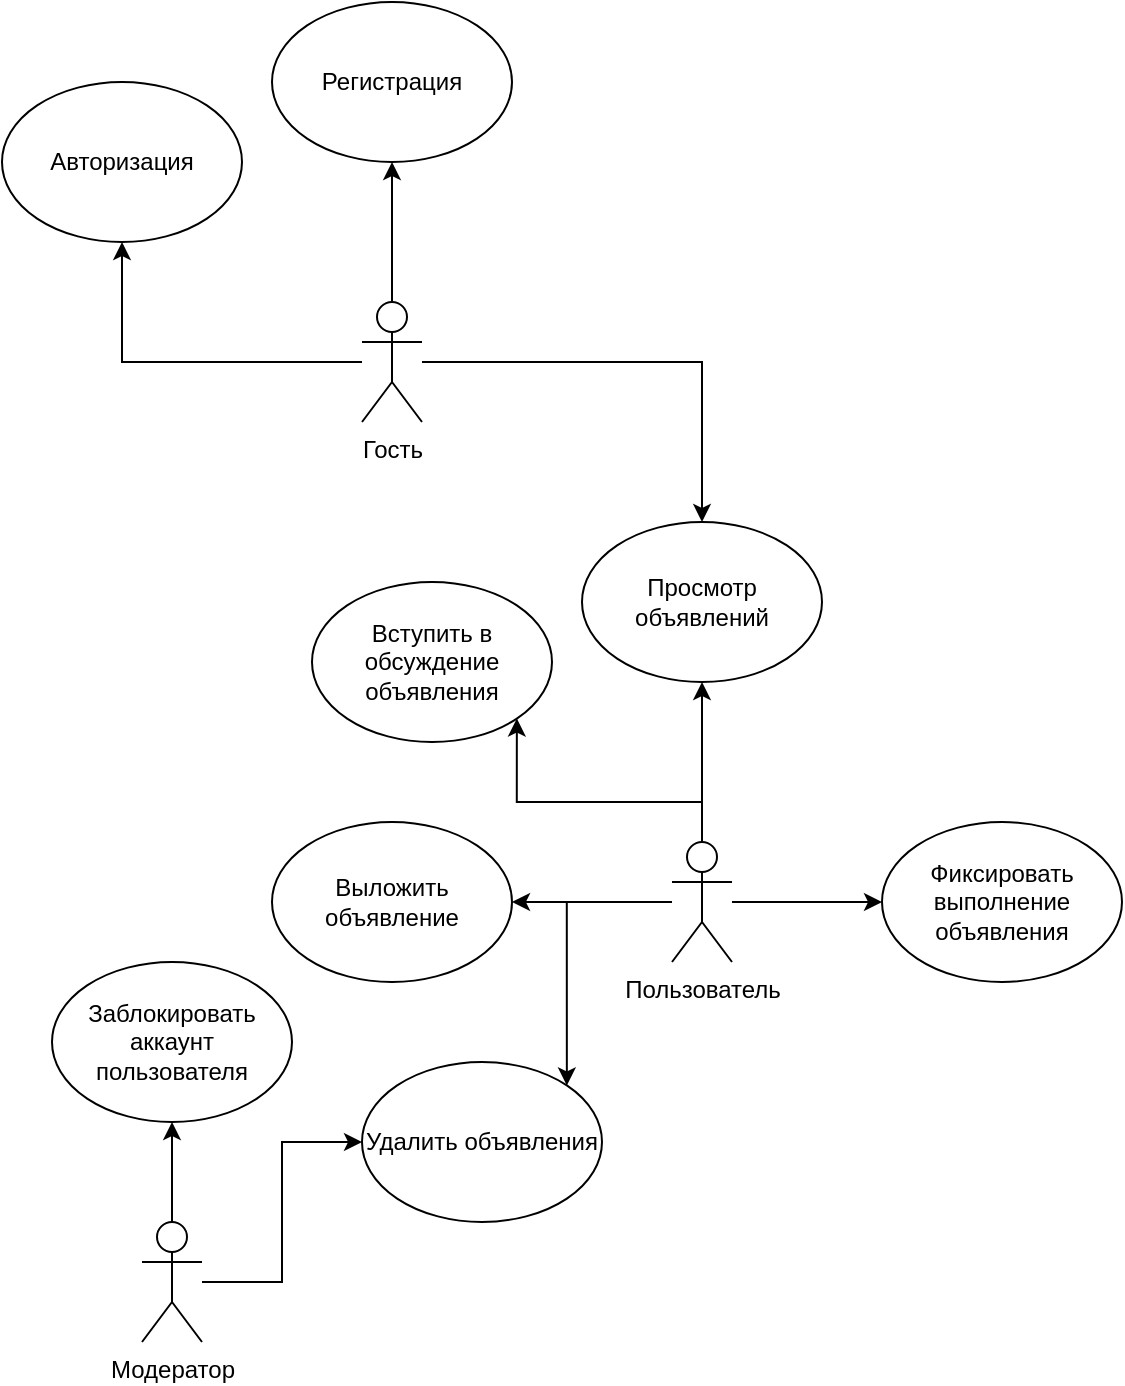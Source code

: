 <mxfile version="24.0.2" type="device">
  <diagram name="Page-1" id="SRbtJGXbbrof5EBFA-Zn">
    <mxGraphModel dx="954" dy="615" grid="1" gridSize="10" guides="1" tooltips="1" connect="1" arrows="1" fold="1" page="1" pageScale="1" pageWidth="850" pageHeight="1100" math="0" shadow="0">
      <root>
        <mxCell id="0" />
        <mxCell id="1" parent="0" />
        <mxCell id="zD-NKAqnjIdykChrrDzF-16" style="edgeStyle=orthogonalEdgeStyle;rounded=0;orthogonalLoop=1;jettySize=auto;html=1;entryX=0.5;entryY=1;entryDx=0;entryDy=0;" parent="1" source="zD-NKAqnjIdykChrrDzF-1" target="zD-NKAqnjIdykChrrDzF-10" edge="1">
          <mxGeometry relative="1" as="geometry" />
        </mxCell>
        <mxCell id="zD-NKAqnjIdykChrrDzF-17" style="edgeStyle=orthogonalEdgeStyle;rounded=0;orthogonalLoop=1;jettySize=auto;html=1;" parent="1" source="zD-NKAqnjIdykChrrDzF-1" target="zD-NKAqnjIdykChrrDzF-9" edge="1">
          <mxGeometry relative="1" as="geometry" />
        </mxCell>
        <mxCell id="zD-NKAqnjIdykChrrDzF-19" style="edgeStyle=orthogonalEdgeStyle;rounded=0;orthogonalLoop=1;jettySize=auto;html=1;entryX=0.5;entryY=0;entryDx=0;entryDy=0;" parent="1" source="zD-NKAqnjIdykChrrDzF-1" target="zD-NKAqnjIdykChrrDzF-11" edge="1">
          <mxGeometry relative="1" as="geometry" />
        </mxCell>
        <mxCell id="zD-NKAqnjIdykChrrDzF-1" value="Гость" style="shape=umlActor;verticalLabelPosition=bottom;verticalAlign=top;html=1;outlineConnect=0;" parent="1" vertex="1">
          <mxGeometry x="390" y="150" width="30" height="60" as="geometry" />
        </mxCell>
        <mxCell id="zD-NKAqnjIdykChrrDzF-20" style="edgeStyle=orthogonalEdgeStyle;rounded=0;orthogonalLoop=1;jettySize=auto;html=1;exitX=0.5;exitY=0;exitDx=0;exitDy=0;exitPerimeter=0;entryX=0.5;entryY=1;entryDx=0;entryDy=0;" parent="1" source="zD-NKAqnjIdykChrrDzF-7" target="zD-NKAqnjIdykChrrDzF-11" edge="1">
          <mxGeometry relative="1" as="geometry" />
        </mxCell>
        <mxCell id="zD-NKAqnjIdykChrrDzF-22" style="edgeStyle=orthogonalEdgeStyle;rounded=0;orthogonalLoop=1;jettySize=auto;html=1;" parent="1" source="zD-NKAqnjIdykChrrDzF-7" target="zD-NKAqnjIdykChrrDzF-21" edge="1">
          <mxGeometry relative="1" as="geometry" />
        </mxCell>
        <mxCell id="zD-NKAqnjIdykChrrDzF-25" style="edgeStyle=orthogonalEdgeStyle;rounded=0;orthogonalLoop=1;jettySize=auto;html=1;entryX=1;entryY=1;entryDx=0;entryDy=0;" parent="1" source="zD-NKAqnjIdykChrrDzF-7" target="zD-NKAqnjIdykChrrDzF-23" edge="1">
          <mxGeometry relative="1" as="geometry">
            <Array as="points">
              <mxPoint x="560" y="400" />
              <mxPoint x="467" y="400" />
            </Array>
          </mxGeometry>
        </mxCell>
        <mxCell id="zD-NKAqnjIdykChrrDzF-27" style="edgeStyle=orthogonalEdgeStyle;rounded=0;orthogonalLoop=1;jettySize=auto;html=1;entryX=1;entryY=0;entryDx=0;entryDy=0;" parent="1" source="zD-NKAqnjIdykChrrDzF-7" target="zD-NKAqnjIdykChrrDzF-26" edge="1">
          <mxGeometry relative="1" as="geometry" />
        </mxCell>
        <mxCell id="zD-NKAqnjIdykChrrDzF-30" style="edgeStyle=orthogonalEdgeStyle;rounded=0;orthogonalLoop=1;jettySize=auto;html=1;entryX=0;entryY=0.5;entryDx=0;entryDy=0;" parent="1" source="zD-NKAqnjIdykChrrDzF-7" target="zD-NKAqnjIdykChrrDzF-28" edge="1">
          <mxGeometry relative="1" as="geometry" />
        </mxCell>
        <mxCell id="zD-NKAqnjIdykChrrDzF-7" value="Пользователь" style="shape=umlActor;verticalLabelPosition=bottom;verticalAlign=top;html=1;outlineConnect=0;" parent="1" vertex="1">
          <mxGeometry x="545" y="420" width="30" height="60" as="geometry" />
        </mxCell>
        <mxCell id="zD-NKAqnjIdykChrrDzF-31" style="edgeStyle=orthogonalEdgeStyle;rounded=0;orthogonalLoop=1;jettySize=auto;html=1;entryX=0;entryY=0.5;entryDx=0;entryDy=0;" parent="1" source="zD-NKAqnjIdykChrrDzF-8" target="zD-NKAqnjIdykChrrDzF-26" edge="1">
          <mxGeometry relative="1" as="geometry" />
        </mxCell>
        <mxCell id="zD-NKAqnjIdykChrrDzF-33" style="edgeStyle=orthogonalEdgeStyle;rounded=0;orthogonalLoop=1;jettySize=auto;html=1;entryX=0.5;entryY=1;entryDx=0;entryDy=0;" parent="1" source="zD-NKAqnjIdykChrrDzF-8" target="zD-NKAqnjIdykChrrDzF-32" edge="1">
          <mxGeometry relative="1" as="geometry" />
        </mxCell>
        <mxCell id="zD-NKAqnjIdykChrrDzF-8" value="Модератор" style="shape=umlActor;verticalLabelPosition=bottom;verticalAlign=top;html=1;outlineConnect=0;" parent="1" vertex="1">
          <mxGeometry x="280" y="610" width="30" height="60" as="geometry" />
        </mxCell>
        <mxCell id="zD-NKAqnjIdykChrrDzF-9" value="Регистрация" style="ellipse;whiteSpace=wrap;html=1;" parent="1" vertex="1">
          <mxGeometry x="345" width="120" height="80" as="geometry" />
        </mxCell>
        <mxCell id="zD-NKAqnjIdykChrrDzF-10" value="Авторизация" style="ellipse;whiteSpace=wrap;html=1;" parent="1" vertex="1">
          <mxGeometry x="210" y="40" width="120" height="80" as="geometry" />
        </mxCell>
        <mxCell id="zD-NKAqnjIdykChrrDzF-11" value="Просмотр объявлений" style="ellipse;whiteSpace=wrap;html=1;" parent="1" vertex="1">
          <mxGeometry x="500" y="260" width="120" height="80" as="geometry" />
        </mxCell>
        <mxCell id="zD-NKAqnjIdykChrrDzF-21" value="Выложить объявление" style="ellipse;whiteSpace=wrap;html=1;" parent="1" vertex="1">
          <mxGeometry x="345" y="410" width="120" height="80" as="geometry" />
        </mxCell>
        <mxCell id="zD-NKAqnjIdykChrrDzF-23" value="Вступить в обсуждение объявления" style="ellipse;whiteSpace=wrap;html=1;" parent="1" vertex="1">
          <mxGeometry x="365" y="290" width="120" height="80" as="geometry" />
        </mxCell>
        <mxCell id="zD-NKAqnjIdykChrrDzF-26" value="Удалить объявления" style="ellipse;whiteSpace=wrap;html=1;" parent="1" vertex="1">
          <mxGeometry x="390" y="530" width="120" height="80" as="geometry" />
        </mxCell>
        <mxCell id="zD-NKAqnjIdykChrrDzF-28" value="Фиксировать выполнение объявления" style="ellipse;whiteSpace=wrap;html=1;" parent="1" vertex="1">
          <mxGeometry x="650" y="410" width="120" height="80" as="geometry" />
        </mxCell>
        <mxCell id="zD-NKAqnjIdykChrrDzF-32" value="Заблокировать аккаунт пользователя" style="ellipse;whiteSpace=wrap;html=1;" parent="1" vertex="1">
          <mxGeometry x="235" y="480" width="120" height="80" as="geometry" />
        </mxCell>
      </root>
    </mxGraphModel>
  </diagram>
</mxfile>
